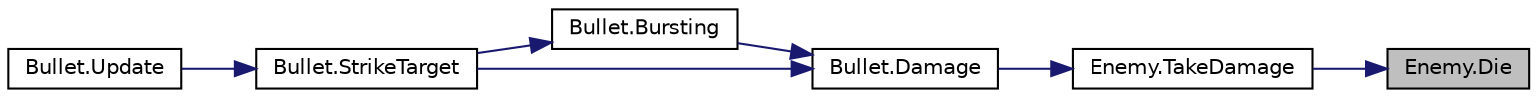 digraph "Enemy.Die"
{
 // LATEX_PDF_SIZE
  edge [fontname="Helvetica",fontsize="10",labelfontname="Helvetica",labelfontsize="10"];
  node [fontname="Helvetica",fontsize="10",shape=record];
  rankdir="RL";
  Node1 [label="Enemy.Die",height=0.2,width=0.4,color="black", fillcolor="grey75", style="filled", fontcolor="black",tooltip="Метод уничтожения обьекта"];
  Node1 -> Node2 [dir="back",color="midnightblue",fontsize="10",style="solid",fontname="Helvetica"];
  Node2 [label="Enemy.TakeDamage",height=0.2,width=0.4,color="black", fillcolor="white", style="filled",URL="$class_enemy.html#a12672c4031953055b32228f1ff4d8d7a",tooltip="Метод получения урона"];
  Node2 -> Node3 [dir="back",color="midnightblue",fontsize="10",style="solid",fontname="Helvetica"];
  Node3 [label="Bullet.Damage",height=0.2,width=0.4,color="black", fillcolor="white", style="filled",URL="$class_bullet.html#ae96a53f82b15b06ec472fb29462926a7",tooltip="Функция нанесения урона"];
  Node3 -> Node4 [dir="back",color="midnightblue",fontsize="10",style="solid",fontname="Helvetica"];
  Node4 [label="Bullet.Bursting",height=0.2,width=0.4,color="black", fillcolor="white", style="filled",URL="$class_bullet.html#a2d031a499444741d54198dcaacca0a17",tooltip="Функция взрыва снаряда"];
  Node4 -> Node5 [dir="back",color="midnightblue",fontsize="10",style="solid",fontname="Helvetica"];
  Node5 [label="Bullet.StrikeTarget",height=0.2,width=0.4,color="black", fillcolor="white", style="filled",URL="$class_bullet.html#a4ec14bed089bac766a33b7715cc7b296",tooltip="Функция попадания в цель"];
  Node5 -> Node6 [dir="back",color="midnightblue",fontsize="10",style="solid",fontname="Helvetica"];
  Node6 [label="Bullet.Update",height=0.2,width=0.4,color="black", fillcolor="white", style="filled",URL="$class_bullet.html#ac6941e4e535a484e4b3a86b993633572",tooltip="Функция проприсовки полета снаряда до врага"];
  Node3 -> Node5 [dir="back",color="midnightblue",fontsize="10",style="solid",fontname="Helvetica"];
}
